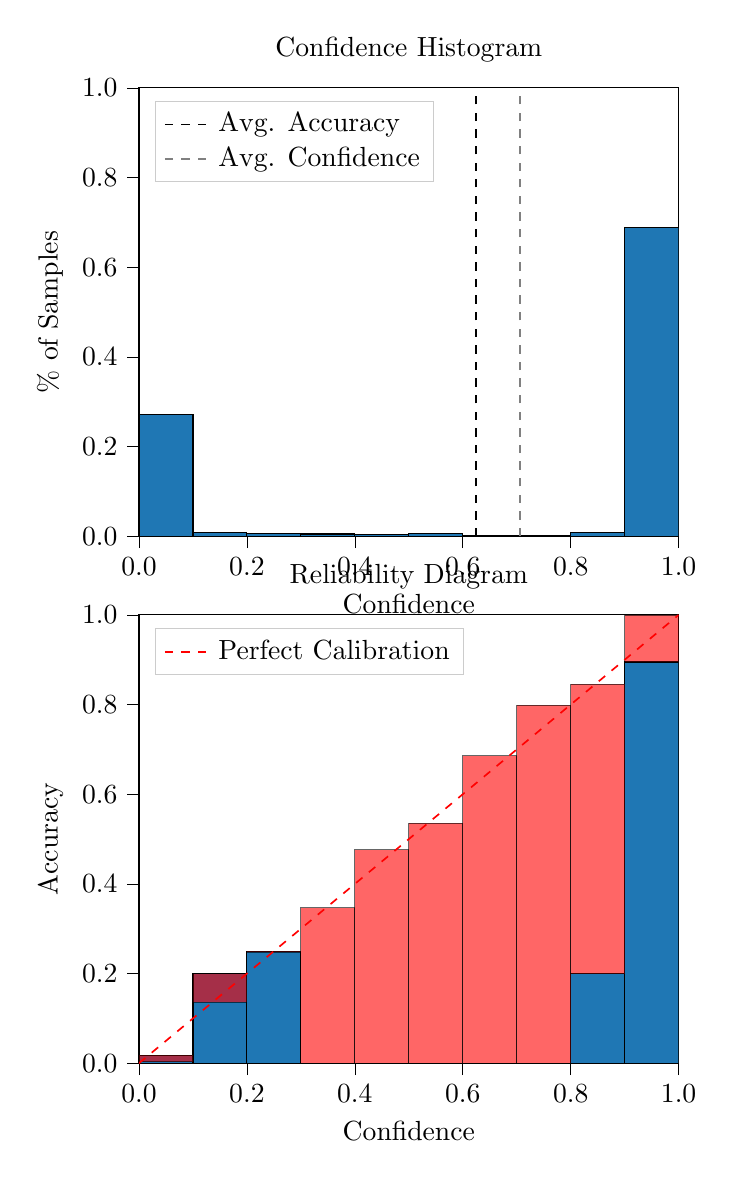 % This file was created by tikzplotlib v0.9.8.
\begin{tikzpicture}

\definecolor{color0}{rgb}{0.122,0.467,0.706}

\begin{groupplot}[group style={group size=1 by 2}]
\nextgroupplot[
legend cell align={left},
legend style={
  fill opacity=0.8,
  draw opacity=1,
  text opacity=1,
  at={(0.03,0.97)},
  anchor=north west,
  draw=white!80!black
},
tick align=outside,
tick pos=left,
title={Confidence Histogram},
x grid style={white!69.02!black},
xlabel={Confidence},
xmin=0, xmax=1,
xtick style={color=black},
xtick={0,0.2,0.4,0.6,0.8,1},
xticklabels={0.0,0.2,0.4,0.6,0.8,1.0},
y grid style={white!69.02!black},
ylabel={\% of Samples},
ymin=0, ymax=1,
ytick style={color=black},
ytick={0,0.2,0.4,0.6,0.8,1},
yticklabels={0.0,0.2,0.4,0.6,0.8,1.0}
]
\draw[draw=black,fill=color0] (axis cs:-6.939e-18,0) rectangle (axis cs:0.1,0.272);
\draw[draw=black,fill=color0] (axis cs:0.1,0) rectangle (axis cs:0.2,0.008);
\draw[draw=black,fill=color0] (axis cs:0.2,0) rectangle (axis cs:0.3,0.006);
\draw[draw=black,fill=color0] (axis cs:0.3,0) rectangle (axis cs:0.4,0.005);
\draw[draw=black,fill=color0] (axis cs:0.4,0) rectangle (axis cs:0.5,0.003);
\draw[draw=black,fill=color0] (axis cs:0.5,0) rectangle (axis cs:0.6,0.006);
\draw[draw=black,fill=color0] (axis cs:0.6,0) rectangle (axis cs:0.7,0.002);
\draw[draw=black,fill=color0] (axis cs:0.7,0) rectangle (axis cs:0.8,0.002);
\draw[draw=black,fill=color0] (axis cs:0.8,0) rectangle (axis cs:0.9,0.008);
\draw[draw=black,fill=color0] (axis cs:0.9,0) rectangle (axis cs:1,0.688);
\addplot [semithick, black, dashed]
table {%
0.625 0
0.625 1
};
\addlegendentry{Avg. Accuracy}
\addplot [semithick, white!50.196!black, dashed]
table {%
0.706 0
0.706 1
};
\addlegendentry{Avg. Confidence}

\nextgroupplot[
legend cell align={left},
legend style={
  fill opacity=0.8,
  draw opacity=1,
  text opacity=1,
  at={(0.03,0.97)},
  anchor=north west,
  draw=white!80!black
},
tick align=outside,
tick pos=left,
title={Reliability Diagram},
x grid style={white!69.02!black},
xlabel={Confidence},
xmin=0, xmax=1,
xtick style={color=black},
xtick={0,0.2,0.4,0.6,0.8,1},
xticklabels={0.0,0.2,0.4,0.6,0.8,1.0},
y grid style={white!69.02!black},
ylabel={Accuracy},
ymin=0, ymax=1,
ytick style={color=black},
ytick={0,0.2,0.4,0.6,0.8,1},
yticklabels={0.0,0.2,0.4,0.6,0.8,1.0}
]
\draw[draw=black,fill=color0] (axis cs:-6.939e-18,0) rectangle (axis cs:0.1,0.018);
\draw[draw=black,fill=color0] (axis cs:0.1,0) rectangle (axis cs:0.2,0.2);
\draw[draw=black,fill=color0] (axis cs:0.2,0) rectangle (axis cs:0.3,0.25);
\draw[draw=black,fill=color0] (axis cs:0.3,0) rectangle (axis cs:0.4,0);
\draw[draw=black,fill=color0] (axis cs:0.4,0) rectangle (axis cs:0.5,0);
\draw[draw=black,fill=color0] (axis cs:0.5,0) rectangle (axis cs:0.6,0);
\draw[draw=black,fill=color0] (axis cs:0.6,0) rectangle (axis cs:0.7,0);
\draw[draw=black,fill=color0] (axis cs:0.7,0) rectangle (axis cs:0.8,0);
\draw[draw=black,fill=color0] (axis cs:0.8,0) rectangle (axis cs:0.9,0.2);
\draw[draw=black,fill=color0] (axis cs:0.9,0) rectangle (axis cs:1,0.895);
\draw[draw=black,fill=red,opacity=0.6] (axis cs:-6.939e-18,0.018) rectangle (axis cs:0.1,0.003);
\draw[draw=black,fill=red,opacity=0.6] (axis cs:0.1,0.2) rectangle (axis cs:0.2,0.136);
\draw[draw=black,fill=red,opacity=0.6] (axis cs:0.2,0.25) rectangle (axis cs:0.3,0.248);
\draw[draw=black,fill=red,opacity=0.6] (axis cs:0.3,0) rectangle (axis cs:0.4,0.347);
\draw[draw=black,fill=red,opacity=0.6] (axis cs:0.4,0) rectangle (axis cs:0.5,0.476);
\draw[draw=black,fill=red,opacity=0.6] (axis cs:0.5,0) rectangle (axis cs:0.6,0.535);
\draw[draw=black,fill=red,opacity=0.6] (axis cs:0.6,0) rectangle (axis cs:0.7,0.686);
\draw[draw=black,fill=red,opacity=0.6] (axis cs:0.7,0) rectangle (axis cs:0.8,0.798);
\draw[draw=black,fill=red,opacity=0.6] (axis cs:0.8,0.2) rectangle (axis cs:0.9,0.845);
\draw[draw=black,fill=red,opacity=0.6] (axis cs:0.9,0.895) rectangle (axis cs:1,0.999);
\addplot [semithick, red, dashed]
table {%
0 0
1 1
};
\addlegendentry{Perfect Calibration}
\end{groupplot}

\end{tikzpicture}
